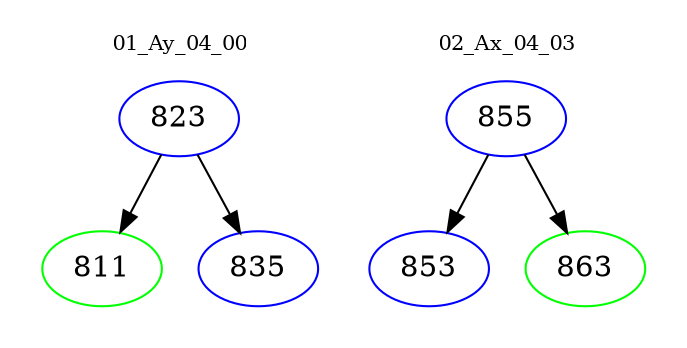 digraph{
subgraph cluster_0 {
color = white
label = "01_Ay_04_00";
fontsize=10;
T0_823 [label="823", color="blue"]
T0_823 -> T0_811 [color="black"]
T0_811 [label="811", color="green"]
T0_823 -> T0_835 [color="black"]
T0_835 [label="835", color="blue"]
}
subgraph cluster_1 {
color = white
label = "02_Ax_04_03";
fontsize=10;
T1_855 [label="855", color="blue"]
T1_855 -> T1_853 [color="black"]
T1_853 [label="853", color="blue"]
T1_855 -> T1_863 [color="black"]
T1_863 [label="863", color="green"]
}
}
